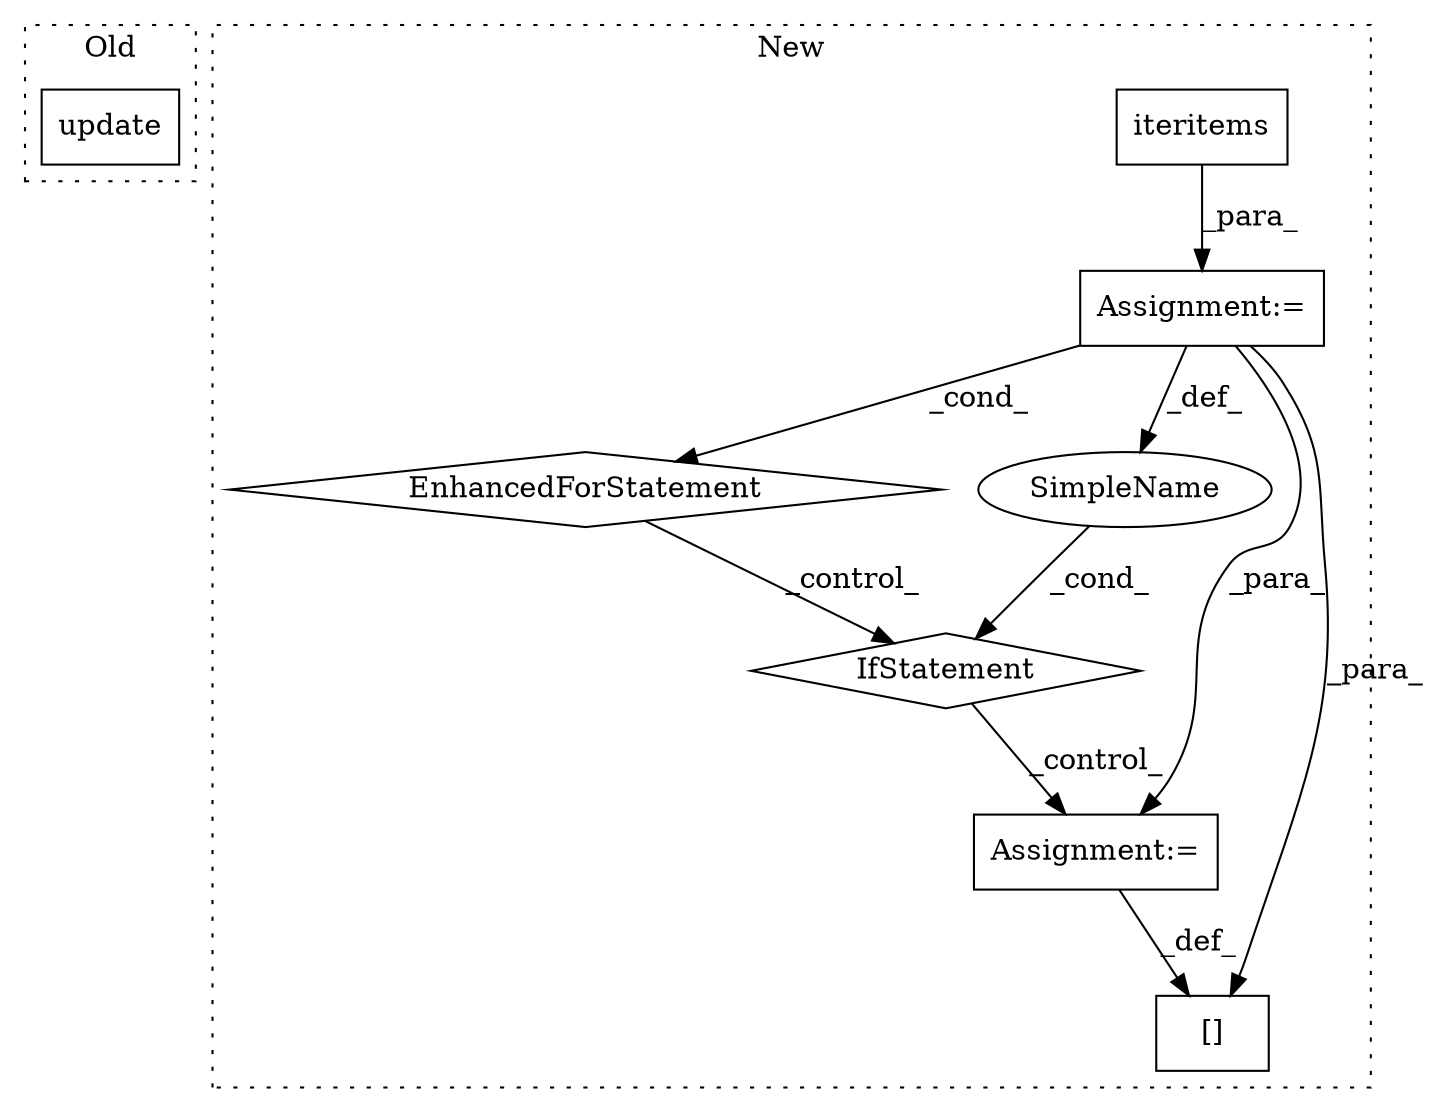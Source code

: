digraph G {
subgraph cluster0 {
1 [label="update" a="32" s="4674,4692" l="7,1" shape="box"];
label = "Old";
style="dotted";
}
subgraph cluster1 {
2 [label="iteritems" a="32" s="4558" l="11" shape="box"];
3 [label="Assignment:=" a="7" s="4469,4569" l="69,2" shape="box"];
4 [label="EnhancedForStatement" a="70" s="4469,4569" l="69,2" shape="diamond"];
5 [label="Assignment:=" a="7" s="4857" l="1" shape="box"];
6 [label="[]" a="2" s="4820,4856" l="14,1" shape="box"];
7 [label="IfStatement" a="25" s="4720,4745" l="4,2" shape="diamond"];
8 [label="SimpleName" a="42" s="" l="" shape="ellipse"];
label = "New";
style="dotted";
}
2 -> 3 [label="_para_"];
3 -> 6 [label="_para_"];
3 -> 4 [label="_cond_"];
3 -> 5 [label="_para_"];
3 -> 8 [label="_def_"];
4 -> 7 [label="_control_"];
5 -> 6 [label="_def_"];
7 -> 5 [label="_control_"];
8 -> 7 [label="_cond_"];
}